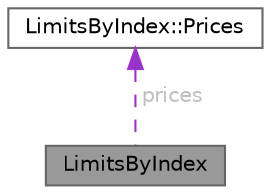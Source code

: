 digraph "LimitsByIndex"
{
 // LATEX_PDF_SIZE
  bgcolor="transparent";
  edge [fontname=Helvetica,fontsize=10,labelfontname=Helvetica,labelfontsize=10];
  node [fontname=Helvetica,fontsize=10,shape=box,height=0.2,width=0.4];
  Node1 [id="Node000001",label="LimitsByIndex",height=0.2,width=0.4,color="gray40", fillcolor="grey60", style="filled", fontcolor="black",tooltip="Class to calculate and retrieve price limits based on index for a given symbol and timeframe."];
  Node2 -> Node1 [id="edge1_Node000001_Node000002",dir="back",color="darkorchid3",style="dashed",tooltip=" ",label=" prices",fontcolor="grey" ];
  Node2 [id="Node000002",label="LimitsByIndex::Prices",height=0.2,width=0.4,color="gray40", fillcolor="white", style="filled",URL="$struct_limits_by_index_1_1_prices.html",tooltip="Structure to store upper and lower price limits along with their indices."];
}
